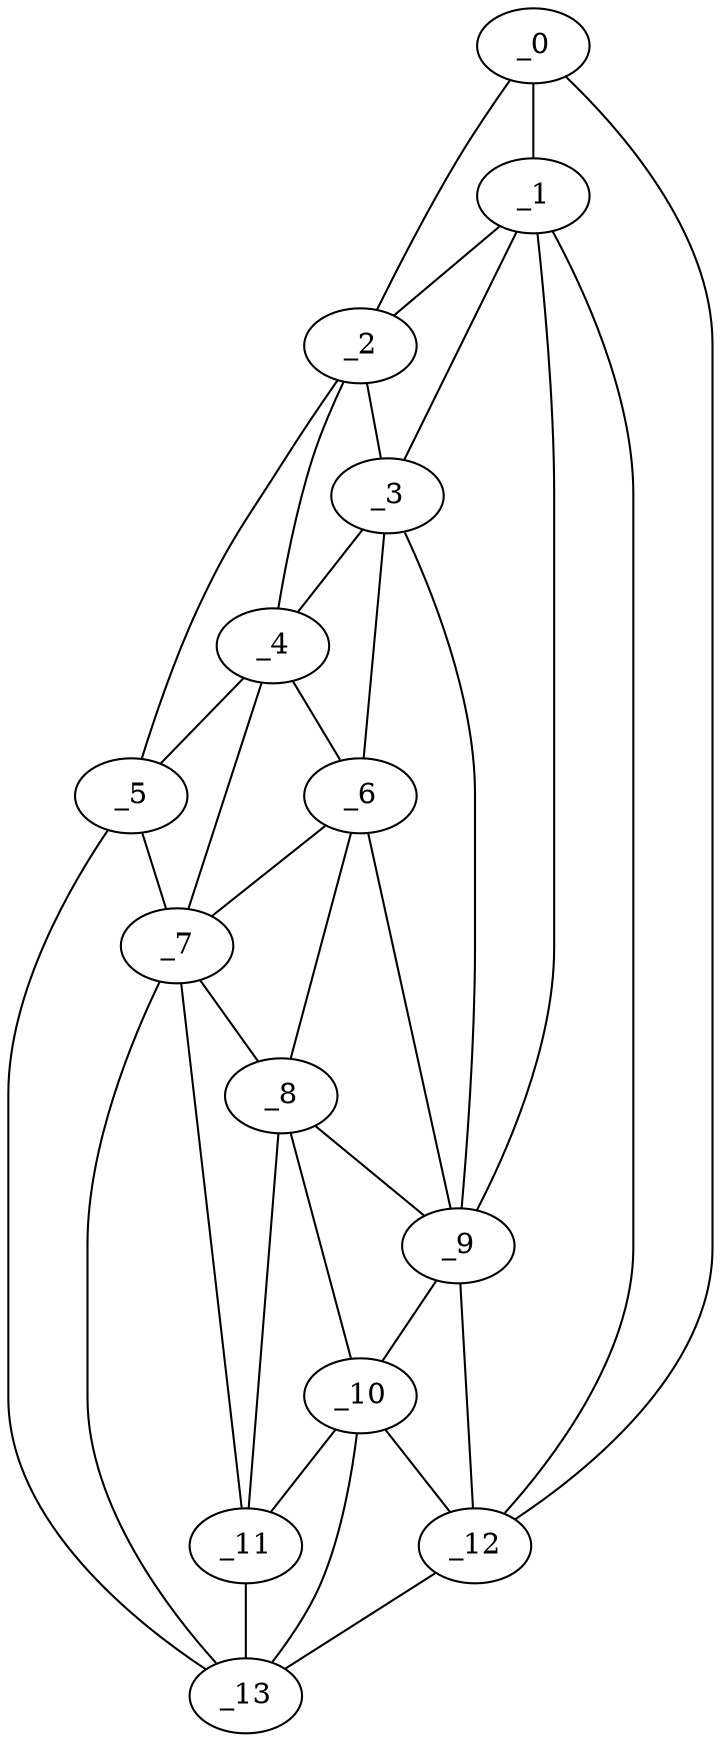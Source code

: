 graph "obj86__335.gxl" {
	_0	 [x=29,
		y=9];
	_1	 [x=36,
		y=13];
	_0 -- _1	 [valence=2];
	_2	 [x=43,
		y=58];
	_0 -- _2	 [valence=1];
	_12	 [x=97,
		y=17];
	_0 -- _12	 [valence=1];
	_1 -- _2	 [valence=2];
	_3	 [x=67,
		y=52];
	_1 -- _3	 [valence=1];
	_9	 [x=88,
		y=39];
	_1 -- _9	 [valence=2];
	_1 -- _12	 [valence=2];
	_2 -- _3	 [valence=2];
	_4	 [x=70,
		y=60];
	_2 -- _4	 [valence=2];
	_5	 [x=70,
		y=66];
	_2 -- _5	 [valence=1];
	_3 -- _4	 [valence=1];
	_6	 [x=71,
		y=52];
	_3 -- _6	 [valence=2];
	_3 -- _9	 [valence=1];
	_4 -- _5	 [valence=1];
	_4 -- _6	 [valence=2];
	_7	 [x=85,
		y=60];
	_4 -- _7	 [valence=1];
	_5 -- _7	 [valence=1];
	_13	 [x=101,
		y=59];
	_5 -- _13	 [valence=1];
	_6 -- _7	 [valence=1];
	_8	 [x=86,
		y=51];
	_6 -- _8	 [valence=2];
	_6 -- _9	 [valence=2];
	_7 -- _8	 [valence=2];
	_11	 [x=96,
		y=51];
	_7 -- _11	 [valence=1];
	_7 -- _13	 [valence=2];
	_8 -- _9	 [valence=1];
	_10	 [x=96,
		y=45];
	_8 -- _10	 [valence=2];
	_8 -- _11	 [valence=2];
	_9 -- _10	 [valence=2];
	_9 -- _12	 [valence=2];
	_10 -- _11	 [valence=2];
	_10 -- _12	 [valence=2];
	_10 -- _13	 [valence=1];
	_11 -- _13	 [valence=1];
	_12 -- _13	 [valence=1];
}
